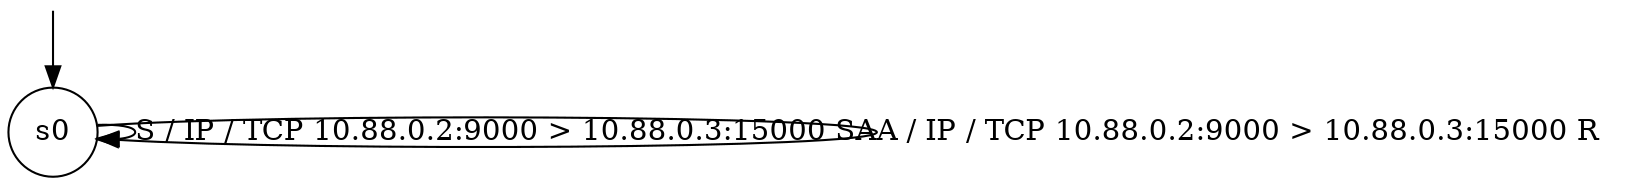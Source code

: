 digraph g {

	s0 [shape="circle" label="s0"];
	s0 -> s0 [label="S / IP / TCP 10.88.0.2:9000 > 10.88.0.3:15000 SA"];
	s0 -> s0 [label="A / IP / TCP 10.88.0.2:9000 > 10.88.0.3:15000 R"];

__start0 [label="" shape="none" width="0" height="0"];
__start0 -> s0;

}
